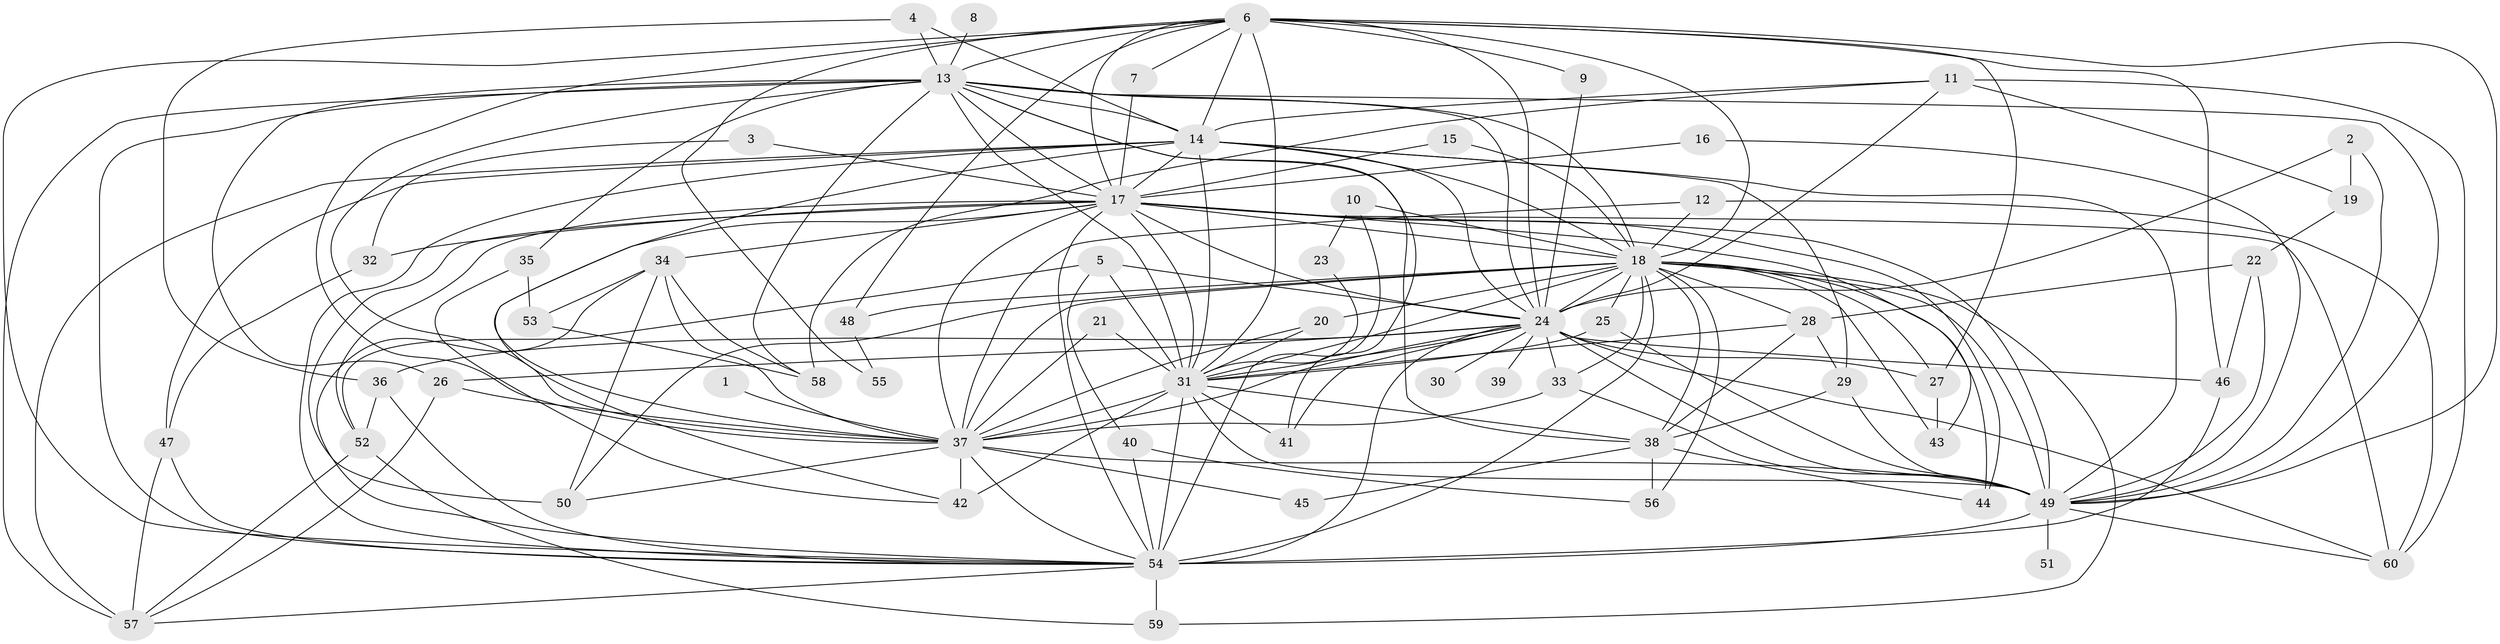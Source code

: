 // original degree distribution, {19: 0.008333333333333333, 25: 0.008333333333333333, 16: 0.016666666666666666, 21: 0.016666666666666666, 24: 0.016666666666666666, 27: 0.008333333333333333, 39: 0.008333333333333333, 2: 0.5583333333333333, 4: 0.10833333333333334, 3: 0.18333333333333332, 6: 0.016666666666666666, 5: 0.041666666666666664, 9: 0.008333333333333333}
// Generated by graph-tools (version 1.1) at 2025/01/03/09/25 03:01:29]
// undirected, 60 vertices, 173 edges
graph export_dot {
graph [start="1"]
  node [color=gray90,style=filled];
  1;
  2;
  3;
  4;
  5;
  6;
  7;
  8;
  9;
  10;
  11;
  12;
  13;
  14;
  15;
  16;
  17;
  18;
  19;
  20;
  21;
  22;
  23;
  24;
  25;
  26;
  27;
  28;
  29;
  30;
  31;
  32;
  33;
  34;
  35;
  36;
  37;
  38;
  39;
  40;
  41;
  42;
  43;
  44;
  45;
  46;
  47;
  48;
  49;
  50;
  51;
  52;
  53;
  54;
  55;
  56;
  57;
  58;
  59;
  60;
  1 -- 37 [weight=1.0];
  2 -- 19 [weight=1.0];
  2 -- 24 [weight=1.0];
  2 -- 49 [weight=1.0];
  3 -- 17 [weight=1.0];
  3 -- 32 [weight=1.0];
  4 -- 13 [weight=1.0];
  4 -- 14 [weight=1.0];
  4 -- 36 [weight=1.0];
  5 -- 24 [weight=1.0];
  5 -- 31 [weight=1.0];
  5 -- 40 [weight=1.0];
  5 -- 52 [weight=1.0];
  6 -- 7 [weight=1.0];
  6 -- 9 [weight=1.0];
  6 -- 13 [weight=1.0];
  6 -- 14 [weight=1.0];
  6 -- 17 [weight=1.0];
  6 -- 18 [weight=1.0];
  6 -- 24 [weight=1.0];
  6 -- 27 [weight=1.0];
  6 -- 31 [weight=2.0];
  6 -- 37 [weight=1.0];
  6 -- 46 [weight=1.0];
  6 -- 48 [weight=1.0];
  6 -- 49 [weight=1.0];
  6 -- 54 [weight=1.0];
  6 -- 55 [weight=1.0];
  7 -- 17 [weight=1.0];
  8 -- 13 [weight=1.0];
  9 -- 24 [weight=1.0];
  10 -- 18 [weight=1.0];
  10 -- 23 [weight=1.0];
  10 -- 54 [weight=1.0];
  11 -- 14 [weight=1.0];
  11 -- 19 [weight=1.0];
  11 -- 24 [weight=1.0];
  11 -- 58 [weight=1.0];
  11 -- 60 [weight=1.0];
  12 -- 18 [weight=1.0];
  12 -- 37 [weight=1.0];
  12 -- 60 [weight=1.0];
  13 -- 14 [weight=1.0];
  13 -- 17 [weight=1.0];
  13 -- 18 [weight=2.0];
  13 -- 24 [weight=1.0];
  13 -- 26 [weight=1.0];
  13 -- 31 [weight=1.0];
  13 -- 35 [weight=1.0];
  13 -- 37 [weight=1.0];
  13 -- 38 [weight=1.0];
  13 -- 41 [weight=1.0];
  13 -- 49 [weight=1.0];
  13 -- 54 [weight=1.0];
  13 -- 57 [weight=1.0];
  13 -- 58 [weight=1.0];
  14 -- 17 [weight=1.0];
  14 -- 18 [weight=2.0];
  14 -- 24 [weight=1.0];
  14 -- 29 [weight=1.0];
  14 -- 31 [weight=1.0];
  14 -- 37 [weight=1.0];
  14 -- 47 [weight=1.0];
  14 -- 49 [weight=2.0];
  14 -- 54 [weight=1.0];
  14 -- 57 [weight=1.0];
  15 -- 17 [weight=1.0];
  15 -- 18 [weight=2.0];
  16 -- 17 [weight=1.0];
  16 -- 49 [weight=1.0];
  17 -- 18 [weight=2.0];
  17 -- 24 [weight=1.0];
  17 -- 31 [weight=1.0];
  17 -- 32 [weight=1.0];
  17 -- 34 [weight=1.0];
  17 -- 37 [weight=2.0];
  17 -- 42 [weight=1.0];
  17 -- 43 [weight=1.0];
  17 -- 44 [weight=1.0];
  17 -- 49 [weight=1.0];
  17 -- 50 [weight=1.0];
  17 -- 52 [weight=1.0];
  17 -- 54 [weight=1.0];
  17 -- 60 [weight=1.0];
  18 -- 20 [weight=1.0];
  18 -- 24 [weight=2.0];
  18 -- 25 [weight=1.0];
  18 -- 27 [weight=1.0];
  18 -- 28 [weight=1.0];
  18 -- 31 [weight=3.0];
  18 -- 33 [weight=1.0];
  18 -- 37 [weight=3.0];
  18 -- 38 [weight=1.0];
  18 -- 43 [weight=1.0];
  18 -- 44 [weight=1.0];
  18 -- 48 [weight=1.0];
  18 -- 49 [weight=2.0];
  18 -- 50 [weight=1.0];
  18 -- 54 [weight=4.0];
  18 -- 56 [weight=1.0];
  18 -- 59 [weight=1.0];
  19 -- 22 [weight=1.0];
  20 -- 31 [weight=1.0];
  20 -- 37 [weight=1.0];
  21 -- 31 [weight=2.0];
  21 -- 37 [weight=1.0];
  22 -- 28 [weight=1.0];
  22 -- 46 [weight=1.0];
  22 -- 49 [weight=1.0];
  23 -- 31 [weight=1.0];
  24 -- 26 [weight=1.0];
  24 -- 27 [weight=1.0];
  24 -- 30 [weight=1.0];
  24 -- 31 [weight=1.0];
  24 -- 33 [weight=1.0];
  24 -- 36 [weight=1.0];
  24 -- 37 [weight=1.0];
  24 -- 39 [weight=1.0];
  24 -- 41 [weight=1.0];
  24 -- 46 [weight=1.0];
  24 -- 49 [weight=2.0];
  24 -- 54 [weight=1.0];
  24 -- 60 [weight=2.0];
  25 -- 31 [weight=1.0];
  25 -- 49 [weight=1.0];
  26 -- 37 [weight=1.0];
  26 -- 57 [weight=1.0];
  27 -- 43 [weight=1.0];
  28 -- 29 [weight=1.0];
  28 -- 31 [weight=1.0];
  28 -- 38 [weight=1.0];
  29 -- 38 [weight=1.0];
  29 -- 49 [weight=1.0];
  31 -- 37 [weight=1.0];
  31 -- 38 [weight=1.0];
  31 -- 41 [weight=1.0];
  31 -- 42 [weight=1.0];
  31 -- 49 [weight=1.0];
  31 -- 54 [weight=2.0];
  32 -- 47 [weight=1.0];
  33 -- 37 [weight=1.0];
  33 -- 49 [weight=1.0];
  34 -- 37 [weight=1.0];
  34 -- 50 [weight=1.0];
  34 -- 53 [weight=1.0];
  34 -- 54 [weight=1.0];
  34 -- 58 [weight=1.0];
  35 -- 42 [weight=1.0];
  35 -- 53 [weight=1.0];
  36 -- 52 [weight=1.0];
  36 -- 54 [weight=1.0];
  37 -- 42 [weight=2.0];
  37 -- 45 [weight=1.0];
  37 -- 49 [weight=1.0];
  37 -- 50 [weight=1.0];
  37 -- 54 [weight=1.0];
  38 -- 44 [weight=1.0];
  38 -- 45 [weight=1.0];
  38 -- 56 [weight=1.0];
  40 -- 54 [weight=1.0];
  40 -- 56 [weight=1.0];
  46 -- 54 [weight=1.0];
  47 -- 54 [weight=1.0];
  47 -- 57 [weight=1.0];
  48 -- 55 [weight=1.0];
  49 -- 51 [weight=1.0];
  49 -- 54 [weight=1.0];
  49 -- 60 [weight=1.0];
  52 -- 57 [weight=1.0];
  52 -- 59 [weight=1.0];
  53 -- 58 [weight=1.0];
  54 -- 57 [weight=1.0];
  54 -- 59 [weight=1.0];
}
